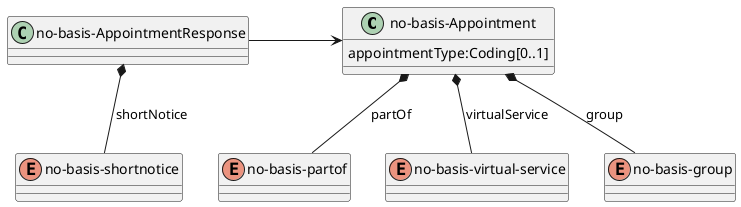 @startuml

class "no-basis-Appointment" as appointment {
appointmentType:Coding[0..1]
}
class "no-basis-AppointmentResponse" as appointmentr
enum "no-basis-shortnotice" as shortnotice
enum "no-basis-group" as group
enum "no-basis-partof" as partof
enum "no-basis-virtual-service" as virtual

virtual -u-* appointment :virtualService
group -u-* appointment :group
partof -u-* appointment :partOf
appointmentr -> appointment
appointmentr *-- shortnotice :shortNotice

@enduml